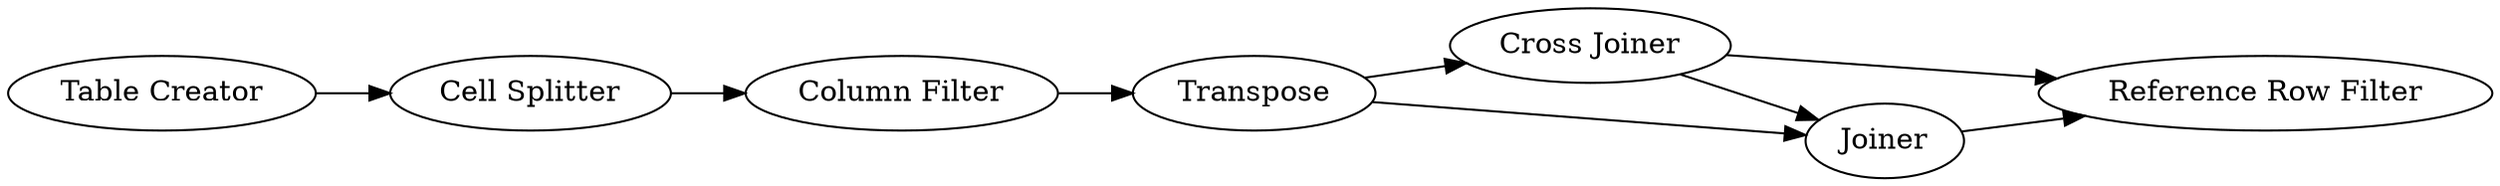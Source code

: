 digraph {
	4 -> 7
	5 -> 3
	3 -> 4
	1 -> 2
	2 -> 5
	6 -> 7
	4 -> 6
	3 -> 6
	5 [label="Column Filter"]
	1 [label="Table Creator"]
	7 [label="Reference Row Filter"]
	4 [label="Cross Joiner"]
	6 [label=Joiner]
	3 [label=Transpose]
	2 [label="Cell Splitter"]
	rankdir=LR
}
